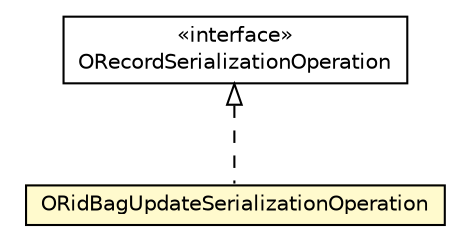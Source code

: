 #!/usr/local/bin/dot
#
# Class diagram 
# Generated by UMLGraph version R5_6-24-gf6e263 (http://www.umlgraph.org/)
#

digraph G {
	edge [fontname="Helvetica",fontsize=10,labelfontname="Helvetica",labelfontsize=10];
	node [fontname="Helvetica",fontsize=10,shape=plaintext];
	nodesep=0.25;
	ranksep=0.5;
	// com.orientechnologies.orient.core.storage.impl.local.paginated.ORidBagUpdateSerializationOperation
	c3189566 [label=<<table title="com.orientechnologies.orient.core.storage.impl.local.paginated.ORidBagUpdateSerializationOperation" border="0" cellborder="1" cellspacing="0" cellpadding="2" port="p" bgcolor="lemonChiffon" href="./ORidBagUpdateSerializationOperation.html">
		<tr><td><table border="0" cellspacing="0" cellpadding="1">
<tr><td align="center" balign="center"> ORidBagUpdateSerializationOperation </td></tr>
		</table></td></tr>
		</table>>, URL="./ORidBagUpdateSerializationOperation.html", fontname="Helvetica", fontcolor="black", fontsize=10.0];
	// com.orientechnologies.orient.core.storage.impl.local.paginated.ORecordSerializationOperation
	c3189569 [label=<<table title="com.orientechnologies.orient.core.storage.impl.local.paginated.ORecordSerializationOperation" border="0" cellborder="1" cellspacing="0" cellpadding="2" port="p" href="./ORecordSerializationOperation.html">
		<tr><td><table border="0" cellspacing="0" cellpadding="1">
<tr><td align="center" balign="center"> &#171;interface&#187; </td></tr>
<tr><td align="center" balign="center"> ORecordSerializationOperation </td></tr>
		</table></td></tr>
		</table>>, URL="./ORecordSerializationOperation.html", fontname="Helvetica", fontcolor="black", fontsize=10.0];
	//com.orientechnologies.orient.core.storage.impl.local.paginated.ORidBagUpdateSerializationOperation implements com.orientechnologies.orient.core.storage.impl.local.paginated.ORecordSerializationOperation
	c3189569:p -> c3189566:p [dir=back,arrowtail=empty,style=dashed];
}

